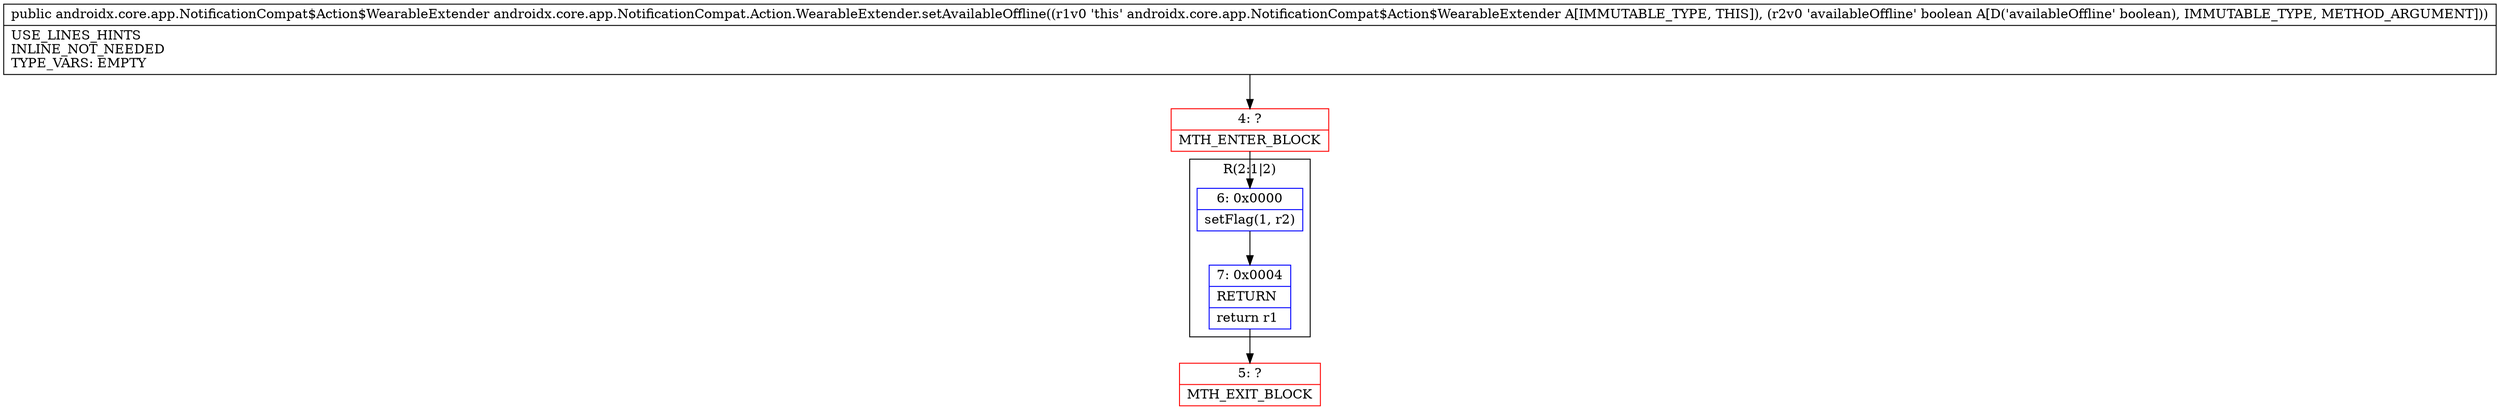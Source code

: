 digraph "CFG forandroidx.core.app.NotificationCompat.Action.WearableExtender.setAvailableOffline(Z)Landroidx\/core\/app\/NotificationCompat$Action$WearableExtender;" {
subgraph cluster_Region_1140698268 {
label = "R(2:1|2)";
node [shape=record,color=blue];
Node_6 [shape=record,label="{6\:\ 0x0000|setFlag(1, r2)\l}"];
Node_7 [shape=record,label="{7\:\ 0x0004|RETURN\l|return r1\l}"];
}
Node_4 [shape=record,color=red,label="{4\:\ ?|MTH_ENTER_BLOCK\l}"];
Node_5 [shape=record,color=red,label="{5\:\ ?|MTH_EXIT_BLOCK\l}"];
MethodNode[shape=record,label="{public androidx.core.app.NotificationCompat$Action$WearableExtender androidx.core.app.NotificationCompat.Action.WearableExtender.setAvailableOffline((r1v0 'this' androidx.core.app.NotificationCompat$Action$WearableExtender A[IMMUTABLE_TYPE, THIS]), (r2v0 'availableOffline' boolean A[D('availableOffline' boolean), IMMUTABLE_TYPE, METHOD_ARGUMENT]))  | USE_LINES_HINTS\lINLINE_NOT_NEEDED\lTYPE_VARS: EMPTY\l}"];
MethodNode -> Node_4;Node_6 -> Node_7;
Node_7 -> Node_5;
Node_4 -> Node_6;
}

